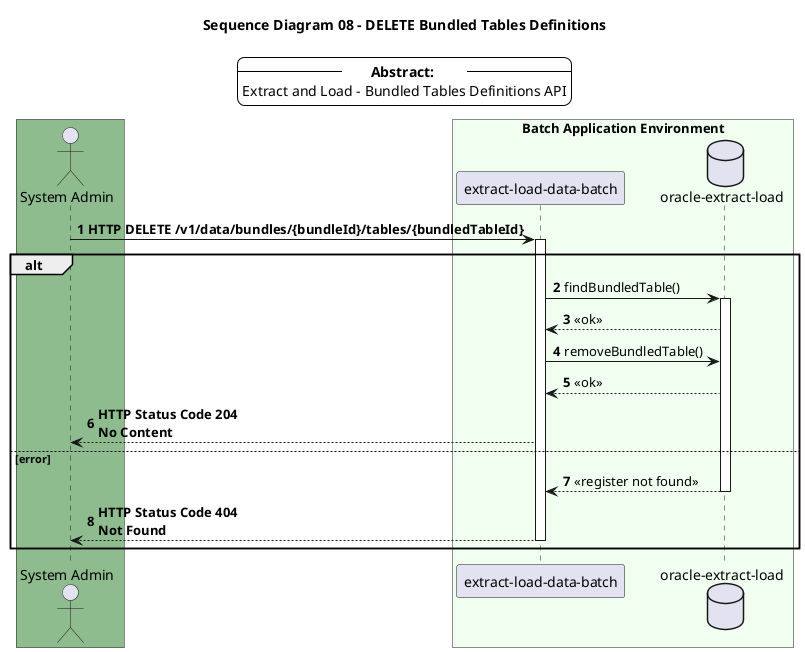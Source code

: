 @startuml
'diagram parameters'
autonumber
'skinparam dpi 300
skinparam LegendBackgroundColor #white

'diagram title'
title Sequence Diagram 08 - DELETE Bundled Tables Definitions

'a list of the actors and participants'
box #DarkSeaGreen
actor "System Admin" as sysadmin
end box

box "Batch Application Environment" #HoneyDew
participant "extract-load-data-batch" as app
database "oracle-extract-load" as el_db
end box

'a brief description of the diagram'
legend top
-- \t**Abstract:**\t --
Extract and Load - Bundled Tables Definitions API
end legend

sysadmin -> app: **HTTP DELETE /v1/data/bundles/{bundleId}/tables/{bundledTableId}**
activate app
     alt
        app -> el_db: findBundledTable()
        activate el_db
        el_db --> app: <<ok>>
        app -> el_db: removeBundledTable()
        el_db --> app: <<ok>>
        app --> sysadmin: **HTTP Status Code 204**\n**No Content**
    else error
        el_db --> app: <<register not found>>
        deactivate el_db
        app --> sysadmin: **HTTP Status Code 404**\n**Not Found**
        deactivate app
    end alt
@enduml

